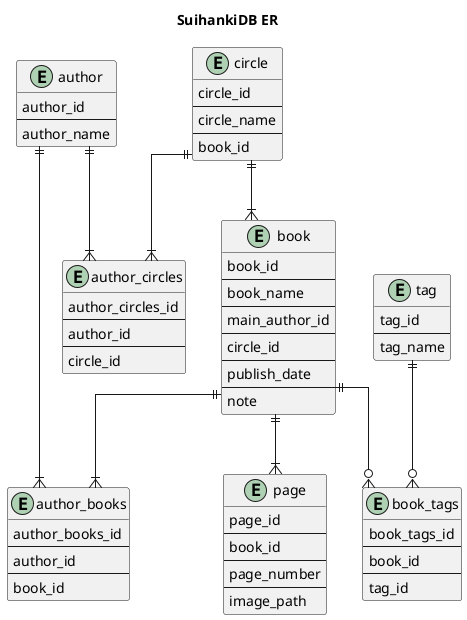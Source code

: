 @startuml

title SuihankiDB ER
skinparam linetype ortho

' single entities
entity "author" as a {
    author_id
    --
    author_name
}
entity "book" as b {
    book_id
    --
    book_name
    --
    main_author_id
    --
    circle_id
    --
    publish_date
    --
    note
}
entity "circle" as c {
    circle_id
    --
    circle_name
    --
    book_id
}
entity "page" as p {
    page_id
    --
    book_id
    --
    page_number
    --
    image_path
}
entity "tag" as t {
    tag_id
    --
    tag_name
}

' intermediate entities
entity "author_books" as ab {
    author_books_id
    --
    author_id
    --
    book_id
}
entity "author_circles" as ac {
    author_circles_id
    --
    author_id
    --
    circle_id
}
entity "book_tags" as bt {
    book_tags_id
    --
    book_id
    --
    tag_id
}

' author contains
a ||--|{ ab
a ||--|{ ac

' book contains
b ||--|{ ab
b ||--|{ p
b ||--o{ bt

' circle contains
c ||--|{ b
c ||--|{ ac

' tag contains
t ||--o{ bt

@enduml